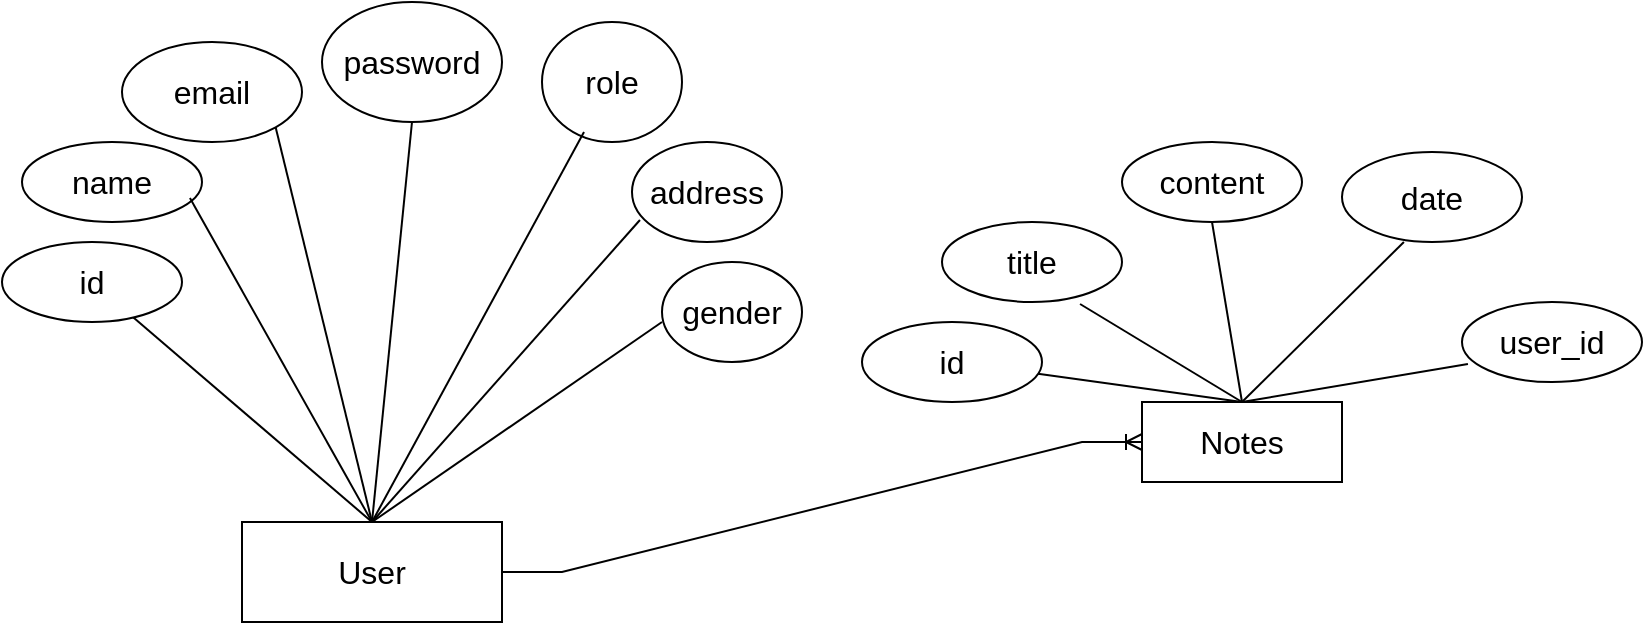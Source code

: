 <mxfile version="24.7.17">
  <diagram id="R2lEEEUBdFMjLlhIrx00" name="Page-1">
    <mxGraphModel dx="880" dy="468" grid="1" gridSize="10" guides="1" tooltips="1" connect="1" arrows="1" fold="1" page="1" pageScale="1" pageWidth="850" pageHeight="1100" math="0" shadow="0" extFonts="Permanent Marker^https://fonts.googleapis.com/css?family=Permanent+Marker">
      <root>
        <mxCell id="0" />
        <mxCell id="1" parent="0" />
        <mxCell id="y2ACZtMQKqT9Afyx9Rg--2" value="&lt;font size=&quot;3&quot;&gt;User&lt;/font&gt;" style="rounded=0;whiteSpace=wrap;html=1;" vertex="1" parent="1">
          <mxGeometry x="140" y="360" width="130" height="50" as="geometry" />
        </mxCell>
        <mxCell id="y2ACZtMQKqT9Afyx9Rg--4" value="&lt;font size=&quot;3&quot;&gt;name&lt;/font&gt;" style="ellipse;whiteSpace=wrap;html=1;" vertex="1" parent="1">
          <mxGeometry x="30" y="170" width="90" height="40" as="geometry" />
        </mxCell>
        <mxCell id="y2ACZtMQKqT9Afyx9Rg--5" value="&lt;font size=&quot;3&quot;&gt;email&lt;/font&gt;" style="ellipse;whiteSpace=wrap;html=1;" vertex="1" parent="1">
          <mxGeometry x="80" y="120" width="90" height="50" as="geometry" />
        </mxCell>
        <mxCell id="y2ACZtMQKqT9Afyx9Rg--8" value="&lt;font size=&quot;3&quot;&gt;password&lt;/font&gt;" style="ellipse;whiteSpace=wrap;html=1;" vertex="1" parent="1">
          <mxGeometry x="180" y="100" width="90" height="60" as="geometry" />
        </mxCell>
        <mxCell id="y2ACZtMQKqT9Afyx9Rg--10" value="&lt;font size=&quot;3&quot;&gt;role&lt;/font&gt;" style="ellipse;whiteSpace=wrap;html=1;" vertex="1" parent="1">
          <mxGeometry x="290" y="110" width="70" height="60" as="geometry" />
        </mxCell>
        <mxCell id="y2ACZtMQKqT9Afyx9Rg--12" value="&lt;font size=&quot;3&quot;&gt;address&lt;/font&gt;" style="ellipse;whiteSpace=wrap;html=1;" vertex="1" parent="1">
          <mxGeometry x="335" y="170" width="75" height="50" as="geometry" />
        </mxCell>
        <mxCell id="y2ACZtMQKqT9Afyx9Rg--14" value="&lt;font size=&quot;3&quot;&gt;gender&lt;/font&gt;" style="ellipse;whiteSpace=wrap;html=1;" vertex="1" parent="1">
          <mxGeometry x="350" y="230" width="70" height="50" as="geometry" />
        </mxCell>
        <mxCell id="y2ACZtMQKqT9Afyx9Rg--17" value="" style="endArrow=none;html=1;rounded=0;exitX=0.5;exitY=0;exitDx=0;exitDy=0;entryX=1;entryY=1;entryDx=0;entryDy=0;" edge="1" parent="1" source="y2ACZtMQKqT9Afyx9Rg--2" target="y2ACZtMQKqT9Afyx9Rg--5">
          <mxGeometry width="50" height="50" relative="1" as="geometry">
            <mxPoint x="450" y="270" as="sourcePoint" />
            <mxPoint x="180" y="180" as="targetPoint" />
          </mxGeometry>
        </mxCell>
        <mxCell id="y2ACZtMQKqT9Afyx9Rg--19" value="" style="endArrow=none;html=1;rounded=0;exitX=0.5;exitY=0;exitDx=0;exitDy=0;" edge="1" parent="1" source="y2ACZtMQKqT9Afyx9Rg--2">
          <mxGeometry width="50" height="50" relative="1" as="geometry">
            <mxPoint x="290" y="260" as="sourcePoint" />
            <mxPoint x="350" y="260" as="targetPoint" />
          </mxGeometry>
        </mxCell>
        <mxCell id="y2ACZtMQKqT9Afyx9Rg--20" value="" style="endArrow=none;html=1;rounded=0;exitX=0.5;exitY=0;exitDx=0;exitDy=0;entryX=0.5;entryY=1;entryDx=0;entryDy=0;" edge="1" parent="1" source="y2ACZtMQKqT9Afyx9Rg--2" target="y2ACZtMQKqT9Afyx9Rg--8">
          <mxGeometry width="50" height="50" relative="1" as="geometry">
            <mxPoint x="290" y="260" as="sourcePoint" />
            <mxPoint x="240" y="160" as="targetPoint" />
          </mxGeometry>
        </mxCell>
        <mxCell id="y2ACZtMQKqT9Afyx9Rg--21" value="" style="endArrow=none;html=1;rounded=0;exitX=0.5;exitY=0;exitDx=0;exitDy=0;entryX=0.053;entryY=0.78;entryDx=0;entryDy=0;entryPerimeter=0;" edge="1" parent="1" source="y2ACZtMQKqT9Afyx9Rg--2" target="y2ACZtMQKqT9Afyx9Rg--12">
          <mxGeometry width="50" height="50" relative="1" as="geometry">
            <mxPoint x="450" y="270" as="sourcePoint" />
            <mxPoint x="350" y="210" as="targetPoint" />
          </mxGeometry>
        </mxCell>
        <mxCell id="y2ACZtMQKqT9Afyx9Rg--22" value="" style="endArrow=none;html=1;rounded=0;exitX=0.5;exitY=0;exitDx=0;exitDy=0;entryX=0.3;entryY=0.917;entryDx=0;entryDy=0;entryPerimeter=0;" edge="1" parent="1" source="y2ACZtMQKqT9Afyx9Rg--2" target="y2ACZtMQKqT9Afyx9Rg--10">
          <mxGeometry width="50" height="50" relative="1" as="geometry">
            <mxPoint x="450" y="270" as="sourcePoint" />
            <mxPoint x="310" y="170" as="targetPoint" />
          </mxGeometry>
        </mxCell>
        <mxCell id="y2ACZtMQKqT9Afyx9Rg--23" value="" style="endArrow=none;html=1;rounded=0;exitX=0.5;exitY=0;exitDx=0;exitDy=0;entryX=0.933;entryY=0.7;entryDx=0;entryDy=0;entryPerimeter=0;" edge="1" parent="1" source="y2ACZtMQKqT9Afyx9Rg--2" target="y2ACZtMQKqT9Afyx9Rg--4">
          <mxGeometry width="50" height="50" relative="1" as="geometry">
            <mxPoint x="450" y="270" as="sourcePoint" />
            <mxPoint x="500" y="220" as="targetPoint" />
          </mxGeometry>
        </mxCell>
        <mxCell id="y2ACZtMQKqT9Afyx9Rg--24" value="&lt;font size=&quot;3&quot;&gt;id&lt;/font&gt;" style="ellipse;whiteSpace=wrap;html=1;" vertex="1" parent="1">
          <mxGeometry x="20" y="220" width="90" height="40" as="geometry" />
        </mxCell>
        <mxCell id="y2ACZtMQKqT9Afyx9Rg--26" value="" style="endArrow=none;html=1;rounded=0;exitX=0.5;exitY=0;exitDx=0;exitDy=0;" edge="1" parent="1" source="y2ACZtMQKqT9Afyx9Rg--2" target="y2ACZtMQKqT9Afyx9Rg--24">
          <mxGeometry width="50" height="50" relative="1" as="geometry">
            <mxPoint x="450" y="270" as="sourcePoint" />
            <mxPoint x="500" y="220" as="targetPoint" />
          </mxGeometry>
        </mxCell>
        <mxCell id="y2ACZtMQKqT9Afyx9Rg--27" value="&lt;font size=&quot;3&quot;&gt;Notes&lt;/font&gt;" style="rounded=0;whiteSpace=wrap;html=1;" vertex="1" parent="1">
          <mxGeometry x="590" y="300" width="100" height="40" as="geometry" />
        </mxCell>
        <mxCell id="y2ACZtMQKqT9Afyx9Rg--28" value="&lt;font size=&quot;3&quot;&gt;title&lt;/font&gt;" style="ellipse;whiteSpace=wrap;html=1;" vertex="1" parent="1">
          <mxGeometry x="490" y="210" width="90" height="40" as="geometry" />
        </mxCell>
        <mxCell id="y2ACZtMQKqT9Afyx9Rg--29" value="&lt;font size=&quot;3&quot;&gt;id&lt;/font&gt;" style="ellipse;whiteSpace=wrap;html=1;" vertex="1" parent="1">
          <mxGeometry x="450" y="260" width="90" height="40" as="geometry" />
        </mxCell>
        <mxCell id="y2ACZtMQKqT9Afyx9Rg--30" value="&lt;font size=&quot;3&quot;&gt;user_id&lt;/font&gt;" style="ellipse;whiteSpace=wrap;html=1;" vertex="1" parent="1">
          <mxGeometry x="750" y="250" width="90" height="40" as="geometry" />
        </mxCell>
        <mxCell id="y2ACZtMQKqT9Afyx9Rg--31" value="&lt;font size=&quot;3&quot;&gt;date&lt;/font&gt;" style="ellipse;whiteSpace=wrap;html=1;" vertex="1" parent="1">
          <mxGeometry x="690" y="175" width="90" height="45" as="geometry" />
        </mxCell>
        <mxCell id="y2ACZtMQKqT9Afyx9Rg--32" value="&lt;font size=&quot;3&quot;&gt;content&lt;/font&gt;" style="ellipse;whiteSpace=wrap;html=1;" vertex="1" parent="1">
          <mxGeometry x="580" y="170" width="90" height="40" as="geometry" />
        </mxCell>
        <mxCell id="y2ACZtMQKqT9Afyx9Rg--33" value="" style="endArrow=none;html=1;rounded=0;exitX=0.5;exitY=0;exitDx=0;exitDy=0;" edge="1" parent="1" source="y2ACZtMQKqT9Afyx9Rg--27" target="y2ACZtMQKqT9Afyx9Rg--29">
          <mxGeometry width="50" height="50" relative="1" as="geometry">
            <mxPoint x="450" y="270" as="sourcePoint" />
            <mxPoint x="540" y="290" as="targetPoint" />
          </mxGeometry>
        </mxCell>
        <mxCell id="y2ACZtMQKqT9Afyx9Rg--34" value="" style="endArrow=none;html=1;rounded=0;entryX=0.767;entryY=1.025;entryDx=0;entryDy=0;entryPerimeter=0;" edge="1" parent="1" target="y2ACZtMQKqT9Afyx9Rg--28">
          <mxGeometry width="50" height="50" relative="1" as="geometry">
            <mxPoint x="640" y="300" as="sourcePoint" />
            <mxPoint x="550" y="300" as="targetPoint" />
          </mxGeometry>
        </mxCell>
        <mxCell id="y2ACZtMQKqT9Afyx9Rg--35" value="" style="endArrow=none;html=1;rounded=0;exitX=0.5;exitY=0;exitDx=0;exitDy=0;entryX=0.5;entryY=1;entryDx=0;entryDy=0;" edge="1" parent="1" source="y2ACZtMQKqT9Afyx9Rg--27" target="y2ACZtMQKqT9Afyx9Rg--32">
          <mxGeometry width="50" height="50" relative="1" as="geometry">
            <mxPoint x="660" y="320" as="sourcePoint" />
            <mxPoint x="560" y="310" as="targetPoint" />
          </mxGeometry>
        </mxCell>
        <mxCell id="y2ACZtMQKqT9Afyx9Rg--36" value="" style="endArrow=none;html=1;rounded=0;exitX=0.5;exitY=0;exitDx=0;exitDy=0;entryX=0.344;entryY=1;entryDx=0;entryDy=0;entryPerimeter=0;" edge="1" parent="1" source="y2ACZtMQKqT9Afyx9Rg--27" target="y2ACZtMQKqT9Afyx9Rg--31">
          <mxGeometry width="50" height="50" relative="1" as="geometry">
            <mxPoint x="670" y="330" as="sourcePoint" />
            <mxPoint x="570" y="320" as="targetPoint" />
          </mxGeometry>
        </mxCell>
        <mxCell id="y2ACZtMQKqT9Afyx9Rg--37" value="" style="endArrow=none;html=1;rounded=0;exitX=0.5;exitY=0;exitDx=0;exitDy=0;entryX=0.033;entryY=0.775;entryDx=0;entryDy=0;entryPerimeter=0;" edge="1" parent="1" source="y2ACZtMQKqT9Afyx9Rg--27" target="y2ACZtMQKqT9Afyx9Rg--30">
          <mxGeometry width="50" height="50" relative="1" as="geometry">
            <mxPoint x="680" y="340" as="sourcePoint" />
            <mxPoint x="580" y="330" as="targetPoint" />
          </mxGeometry>
        </mxCell>
        <mxCell id="y2ACZtMQKqT9Afyx9Rg--38" value="" style="edgeStyle=entityRelationEdgeStyle;fontSize=12;html=1;endArrow=ERoneToMany;rounded=0;exitX=1;exitY=0.5;exitDx=0;exitDy=0;entryX=0;entryY=0.5;entryDx=0;entryDy=0;" edge="1" parent="1" source="y2ACZtMQKqT9Afyx9Rg--2" target="y2ACZtMQKqT9Afyx9Rg--27">
          <mxGeometry width="100" height="100" relative="1" as="geometry">
            <mxPoint x="280" y="341" as="sourcePoint" />
            <mxPoint x="540" y="350" as="targetPoint" />
          </mxGeometry>
        </mxCell>
      </root>
    </mxGraphModel>
  </diagram>
</mxfile>
